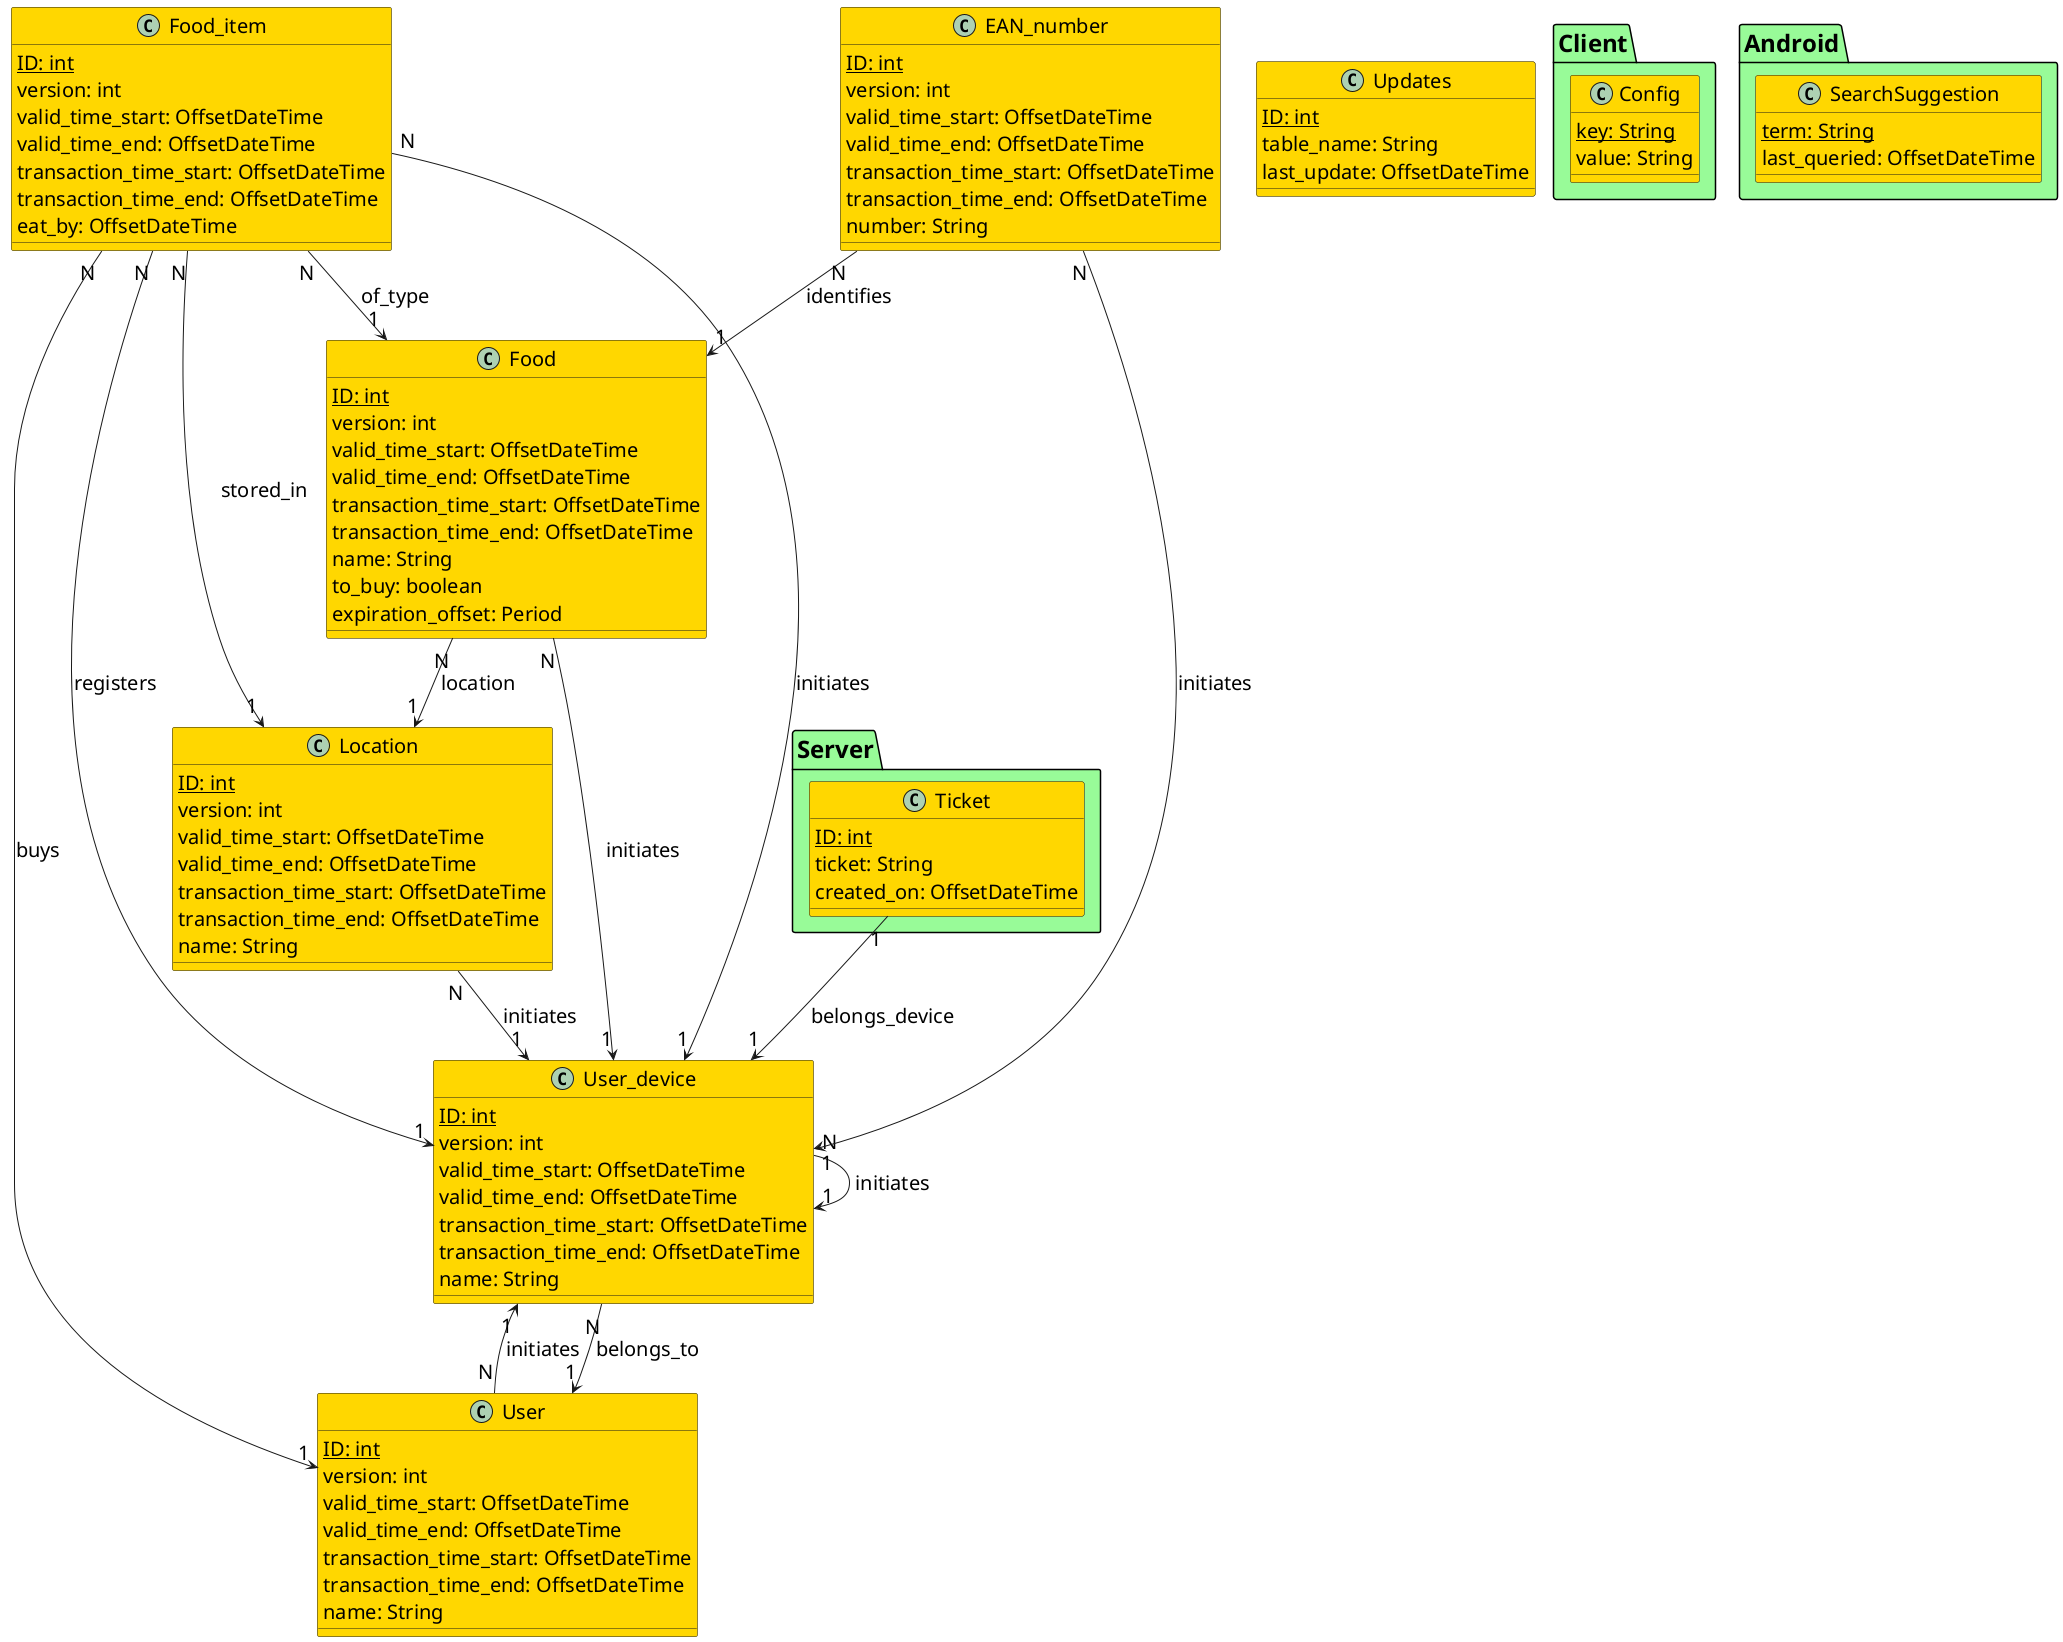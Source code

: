 @startuml

skinparam classFontSize 24
skinparam packageFontSize 24
skinparam arrowFontSize 20
skinparam classAttributeFontSize 20
skinparam classBackgroundColor Gold
skinparam packageBackgroundColor PaleGreen

class Location {
    {static} ID: int
    version: int
    valid_time_start: OffsetDateTime
    valid_time_end: OffsetDateTime
    transaction_time_start: OffsetDateTime
    transaction_time_end: OffsetDateTime
    name: String
}

class User {
    {static} ID: int
    version: int
    valid_time_start: OffsetDateTime
    valid_time_end: OffsetDateTime
    transaction_time_start: OffsetDateTime
    transaction_time_end: OffsetDateTime
    name: String
}

class User_device {
    {static} ID: int
    version: int
    valid_time_start: OffsetDateTime
    valid_time_end: OffsetDateTime
    transaction_time_start: OffsetDateTime
    transaction_time_end: OffsetDateTime
    name: String
}

class Food {
    {static} ID: int
    version: int
    valid_time_start: OffsetDateTime
    valid_time_end: OffsetDateTime
    transaction_time_start: OffsetDateTime
    transaction_time_end: OffsetDateTime
    name: String
    to_buy: boolean
    expiration_offset: Period
}

class Food_item {
    {static} ID: int
    version: int
    valid_time_start: OffsetDateTime
    valid_time_end: OffsetDateTime
    transaction_time_start: OffsetDateTime
    transaction_time_end: OffsetDateTime
    eat_by: OffsetDateTime
}

class EAN_number {
    {static} ID: int
    version: int
    valid_time_start: OffsetDateTime
    valid_time_end: OffsetDateTime
    transaction_time_start: OffsetDateTime
    transaction_time_end: OffsetDateTime
    number: String
}

class Updates {
    {static} ID: int
    table_name: String
    last_update: OffsetDateTime
}

package Server {
    class Ticket {
        {static} ID: int
        ticket: String
        created_on: OffsetDateTime
    }
}

package Client {
    class Config {
        {static} key: String
        value: String
    }
}

package Android {
    class SearchSuggestion {
        {static} term: String
        last_queried: OffsetDateTime
    }
}

Location "N" --> "1" User_device : initiates
Food "N" --> "1" User_device : initiates
User "N" --> "1" User_device : initiates
User_device "N" --> "1" User_device : initiates
Food_item "N" --> "1" User_device : initiates
EAN_number "N" --> "1" User_device : initiates

User_device "N" --> "1" User : belongs_to

EAN_number "N" --> "1" Food : identifies

Food "N" --> "1" Location : location

Food_item "N" --> "1" Location : stored_in
Food_item "N" --> "1" Food : of_type
Food_item "N" --> "1" User : buys
Food_item "N" --> "1" User_device : registers

Ticket "1" --> "1" User_device : belongs_device

@enduml

